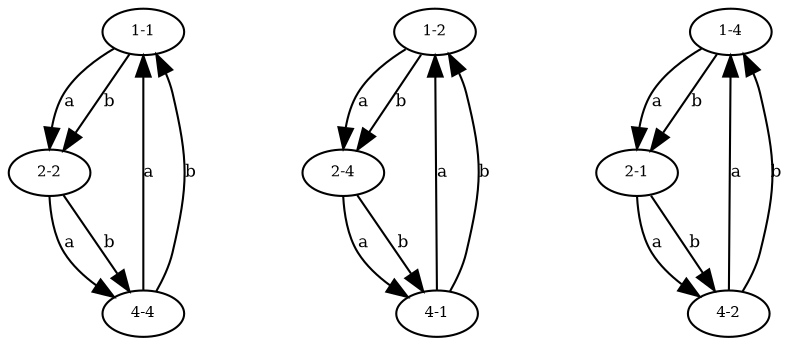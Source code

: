 digraph {
"Hv1-1" [label="1-1",fontsize=7,width=.01,height=.01];
"Hv1-1" -> "Hv2-2" [label="a",fontsize=8];
"Hv1-1" -> "Hv2-2" [label="b",fontsize=8];
"Hv1-2" [label="1-2",fontsize=7,width=.01,height=.01];
"Hv1-2" -> "Hv2-4" [label="a",fontsize=8];
"Hv1-2" -> "Hv2-4" [label="b",fontsize=8];
"Hv1-4" [label="1-4",fontsize=7,width=.01,height=.01];
"Hv1-4" -> "Hv2-1" [label="a",fontsize=8];
"Hv1-4" -> "Hv2-1" [label="b",fontsize=8];
"Hv2-1" [label="2-1",fontsize=7,width=.01,height=.01];
"Hv2-1" -> "Hv4-2" [label="a",fontsize=8];
"Hv2-1" -> "Hv4-2" [label="b",fontsize=8];
"Hv2-2" [label="2-2",fontsize=7,width=.01,height=.01];
"Hv2-2" -> "Hv4-4" [label="a",fontsize=8];
"Hv2-2" -> "Hv4-4" [label="b",fontsize=8];
"Hv2-4" [label="2-4",fontsize=7,width=.01,height=.01];
"Hv2-4" -> "Hv4-1" [label="a",fontsize=8];
"Hv2-4" -> "Hv4-1" [label="b",fontsize=8];
"Hv4-1" [label="4-1",fontsize=7,width=.01,height=.01];
"Hv4-1" -> "Hv1-2" [label="a",fontsize=8];
"Hv4-1" -> "Hv1-2" [label="b",fontsize=8];
"Hv4-2" [label="4-2",fontsize=7,width=.01,height=.01];
"Hv4-2" -> "Hv1-4" [label="a",fontsize=8];
"Hv4-2" -> "Hv1-4" [label="b",fontsize=8];
"Hv4-4" [label="4-4",fontsize=7,width=.01,height=.01];
"Hv4-4" -> "Hv1-1" [label="a",fontsize=8];
"Hv4-4" -> "Hv1-1" [label="b",fontsize=8];
}